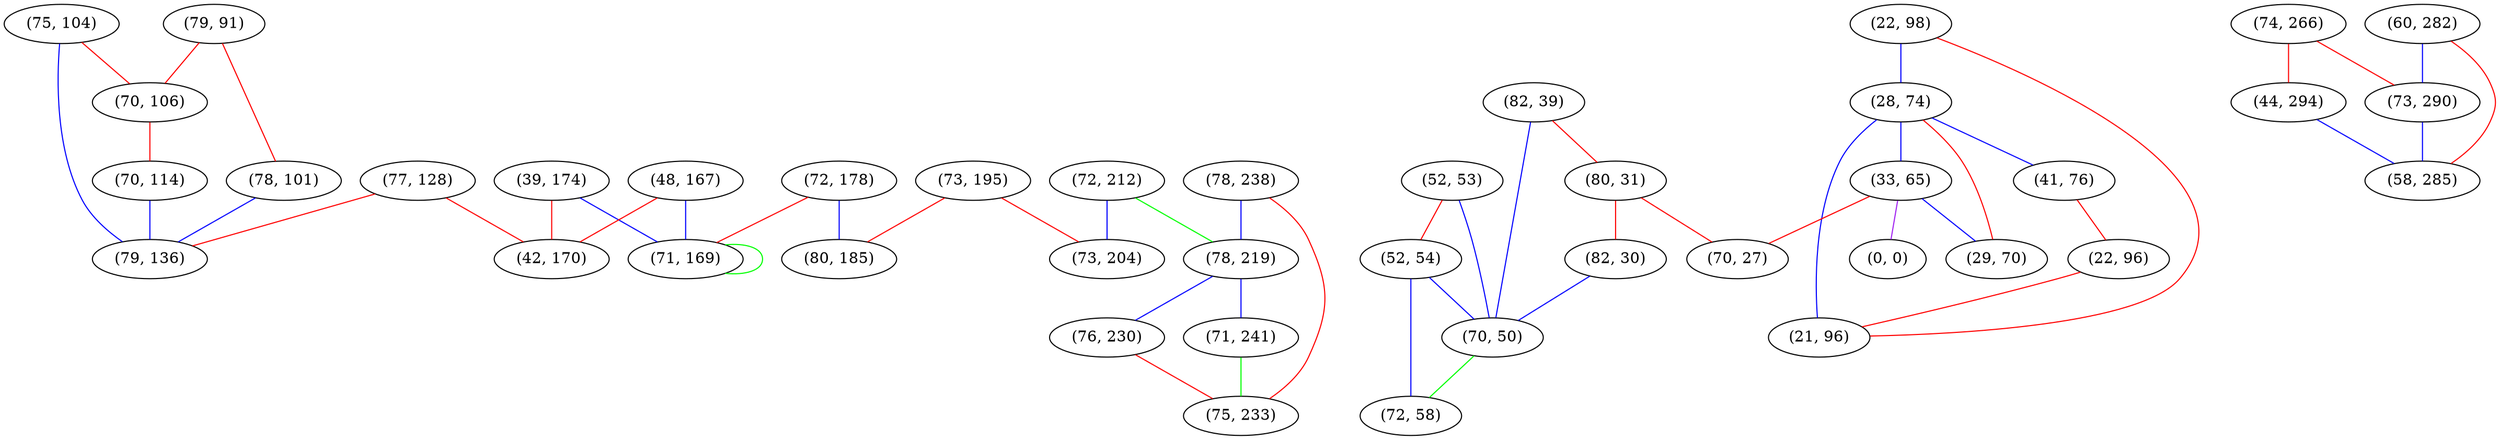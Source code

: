 graph "" {
"(79, 91)";
"(39, 174)";
"(22, 98)";
"(78, 101)";
"(75, 104)";
"(28, 74)";
"(70, 106)";
"(82, 39)";
"(78, 238)";
"(33, 65)";
"(29, 70)";
"(70, 114)";
"(80, 31)";
"(74, 266)";
"(52, 53)";
"(44, 294)";
"(72, 212)";
"(78, 219)";
"(41, 76)";
"(70, 27)";
"(60, 282)";
"(22, 96)";
"(77, 128)";
"(0, 0)";
"(52, 54)";
"(73, 290)";
"(58, 285)";
"(73, 195)";
"(76, 230)";
"(79, 136)";
"(72, 178)";
"(71, 241)";
"(80, 185)";
"(82, 30)";
"(48, 167)";
"(70, 50)";
"(21, 96)";
"(42, 170)";
"(75, 233)";
"(72, 58)";
"(73, 204)";
"(71, 169)";
"(79, 91)" -- "(70, 106)"  [color=red, key=0, weight=1];
"(79, 91)" -- "(78, 101)"  [color=red, key=0, weight=1];
"(39, 174)" -- "(71, 169)"  [color=blue, key=0, weight=3];
"(39, 174)" -- "(42, 170)"  [color=red, key=0, weight=1];
"(22, 98)" -- "(28, 74)"  [color=blue, key=0, weight=3];
"(22, 98)" -- "(21, 96)"  [color=red, key=0, weight=1];
"(78, 101)" -- "(79, 136)"  [color=blue, key=0, weight=3];
"(75, 104)" -- "(70, 106)"  [color=red, key=0, weight=1];
"(75, 104)" -- "(79, 136)"  [color=blue, key=0, weight=3];
"(28, 74)" -- "(29, 70)"  [color=red, key=0, weight=1];
"(28, 74)" -- "(41, 76)"  [color=blue, key=0, weight=3];
"(28, 74)" -- "(21, 96)"  [color=blue, key=0, weight=3];
"(28, 74)" -- "(33, 65)"  [color=blue, key=0, weight=3];
"(70, 106)" -- "(70, 114)"  [color=red, key=0, weight=1];
"(82, 39)" -- "(70, 50)"  [color=blue, key=0, weight=3];
"(82, 39)" -- "(80, 31)"  [color=red, key=0, weight=1];
"(78, 238)" -- "(78, 219)"  [color=blue, key=0, weight=3];
"(78, 238)" -- "(75, 233)"  [color=red, key=0, weight=1];
"(33, 65)" -- "(70, 27)"  [color=red, key=0, weight=1];
"(33, 65)" -- "(0, 0)"  [color=purple, key=0, weight=4];
"(33, 65)" -- "(29, 70)"  [color=blue, key=0, weight=3];
"(70, 114)" -- "(79, 136)"  [color=blue, key=0, weight=3];
"(80, 31)" -- "(70, 27)"  [color=red, key=0, weight=1];
"(80, 31)" -- "(82, 30)"  [color=red, key=0, weight=1];
"(74, 266)" -- "(73, 290)"  [color=red, key=0, weight=1];
"(74, 266)" -- "(44, 294)"  [color=red, key=0, weight=1];
"(52, 53)" -- "(70, 50)"  [color=blue, key=0, weight=3];
"(52, 53)" -- "(52, 54)"  [color=red, key=0, weight=1];
"(44, 294)" -- "(58, 285)"  [color=blue, key=0, weight=3];
"(72, 212)" -- "(78, 219)"  [color=green, key=0, weight=2];
"(72, 212)" -- "(73, 204)"  [color=blue, key=0, weight=3];
"(78, 219)" -- "(71, 241)"  [color=blue, key=0, weight=3];
"(78, 219)" -- "(76, 230)"  [color=blue, key=0, weight=3];
"(41, 76)" -- "(22, 96)"  [color=red, key=0, weight=1];
"(60, 282)" -- "(73, 290)"  [color=blue, key=0, weight=3];
"(60, 282)" -- "(58, 285)"  [color=red, key=0, weight=1];
"(22, 96)" -- "(21, 96)"  [color=red, key=0, weight=1];
"(77, 128)" -- "(79, 136)"  [color=red, key=0, weight=1];
"(77, 128)" -- "(42, 170)"  [color=red, key=0, weight=1];
"(52, 54)" -- "(70, 50)"  [color=blue, key=0, weight=3];
"(52, 54)" -- "(72, 58)"  [color=blue, key=0, weight=3];
"(73, 290)" -- "(58, 285)"  [color=blue, key=0, weight=3];
"(73, 195)" -- "(80, 185)"  [color=red, key=0, weight=1];
"(73, 195)" -- "(73, 204)"  [color=red, key=0, weight=1];
"(76, 230)" -- "(75, 233)"  [color=red, key=0, weight=1];
"(72, 178)" -- "(80, 185)"  [color=blue, key=0, weight=3];
"(72, 178)" -- "(71, 169)"  [color=red, key=0, weight=1];
"(71, 241)" -- "(75, 233)"  [color=green, key=0, weight=2];
"(82, 30)" -- "(70, 50)"  [color=blue, key=0, weight=3];
"(48, 167)" -- "(71, 169)"  [color=blue, key=0, weight=3];
"(48, 167)" -- "(42, 170)"  [color=red, key=0, weight=1];
"(70, 50)" -- "(72, 58)"  [color=green, key=0, weight=2];
"(71, 169)" -- "(71, 169)"  [color=green, key=0, weight=2];
}
